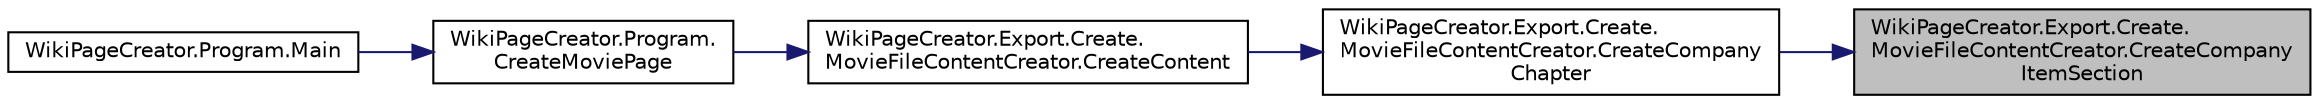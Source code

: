 digraph "WikiPageCreator.Export.Create.MovieFileContentCreator.CreateCompanyItemSection"
{
 // LATEX_PDF_SIZE
  edge [fontname="Helvetica",fontsize="10",labelfontname="Helvetica",labelfontsize="10"];
  node [fontname="Helvetica",fontsize="10",shape=record];
  rankdir="RL";
  Node1 [label="WikiPageCreator.Export.Create.\lMovieFileContentCreator.CreateCompany\lItemSection",height=0.2,width=0.4,color="black", fillcolor="grey75", style="filled", fontcolor="black",tooltip="Creates a formatted company section of the movie page."];
  Node1 -> Node2 [dir="back",color="midnightblue",fontsize="10",style="solid",fontname="Helvetica"];
  Node2 [label="WikiPageCreator.Export.Create.\lMovieFileContentCreator.CreateCompany\lChapter",height=0.2,width=0.4,color="black", fillcolor="white", style="filled",URL="$d3/d8e/class_wiki_page_creator_1_1_export_1_1_create_1_1_movie_file_content_creator.html#a78512b398a8ba3a22e2e809060590eef",tooltip="Creates the formatted company chapter of the movie page."];
  Node2 -> Node3 [dir="back",color="midnightblue",fontsize="10",style="solid",fontname="Helvetica"];
  Node3 [label="WikiPageCreator.Export.Create.\lMovieFileContentCreator.CreateContent",height=0.2,width=0.4,color="black", fillcolor="white", style="filled",URL="$d3/d8e/class_wiki_page_creator_1_1_export_1_1_create_1_1_movie_file_content_creator.html#a0fd22514d4f74e7daa41c65fdb67f829",tooltip="Creates the formatted content of the movie page."];
  Node3 -> Node4 [dir="back",color="midnightblue",fontsize="10",style="solid",fontname="Helvetica"];
  Node4 [label="WikiPageCreator.Program.\lCreateMoviePage",height=0.2,width=0.4,color="black", fillcolor="white", style="filled",URL="$d4/dad/class_wiki_page_creator_1_1_program.html#ad9aabd874a8e9ba2055481388bbfdfed",tooltip="Creates a movie page with the specified parameters."];
  Node4 -> Node5 [dir="back",color="midnightblue",fontsize="10",style="solid",fontname="Helvetica"];
  Node5 [label="WikiPageCreator.Program.Main",height=0.2,width=0.4,color="black", fillcolor="white", style="filled",URL="$d4/dad/class_wiki_page_creator_1_1_program.html#a1c3035946485e1d3b7bbbf76fdc25765",tooltip=" "];
}
